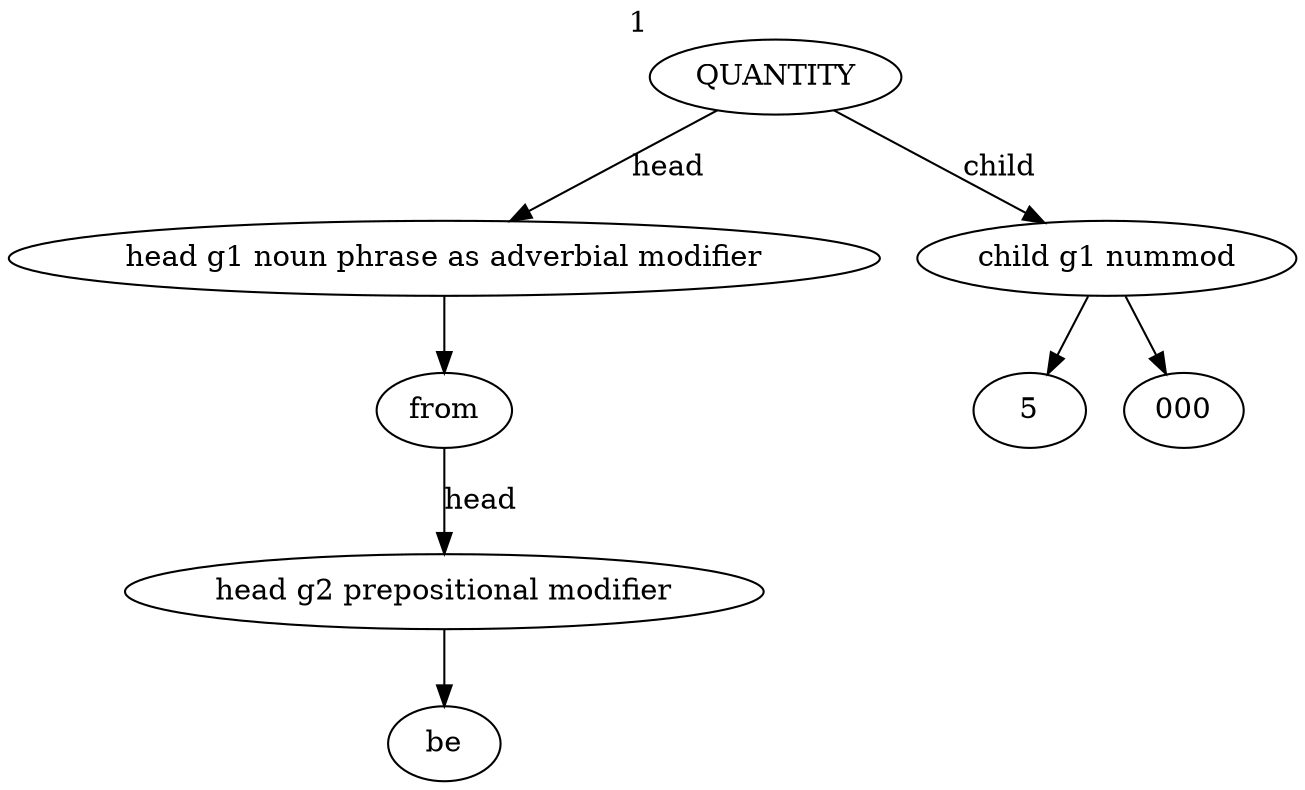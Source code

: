 strict digraph  {
QUANTITY [weight=1, xlabel=1];
"head g1 noun phrase as adverbial modifier" [weight=1, lp="-0.6931471805599453"];
from [weight=1, lp="0.0"];
"child g1 nummod" [weight=1, lp="-0.6931471805599453"];
5,000 [weight=1, lp="0.0"];
"head g2 prepositional modifier" [weight=1, lp="0.0"];
be [weight=1, lp="0.0"];
QUANTITY -> "head g1 noun phrase as adverbial modifier"  [label=head];
QUANTITY -> "child g1 nummod"  [label=child];
"head g1 noun phrase as adverbial modifier" -> from;
from -> "head g2 prepositional modifier"  [label=head];
"child g1 nummod" -> 5,000;
"head g2 prepositional modifier" -> be;
}
